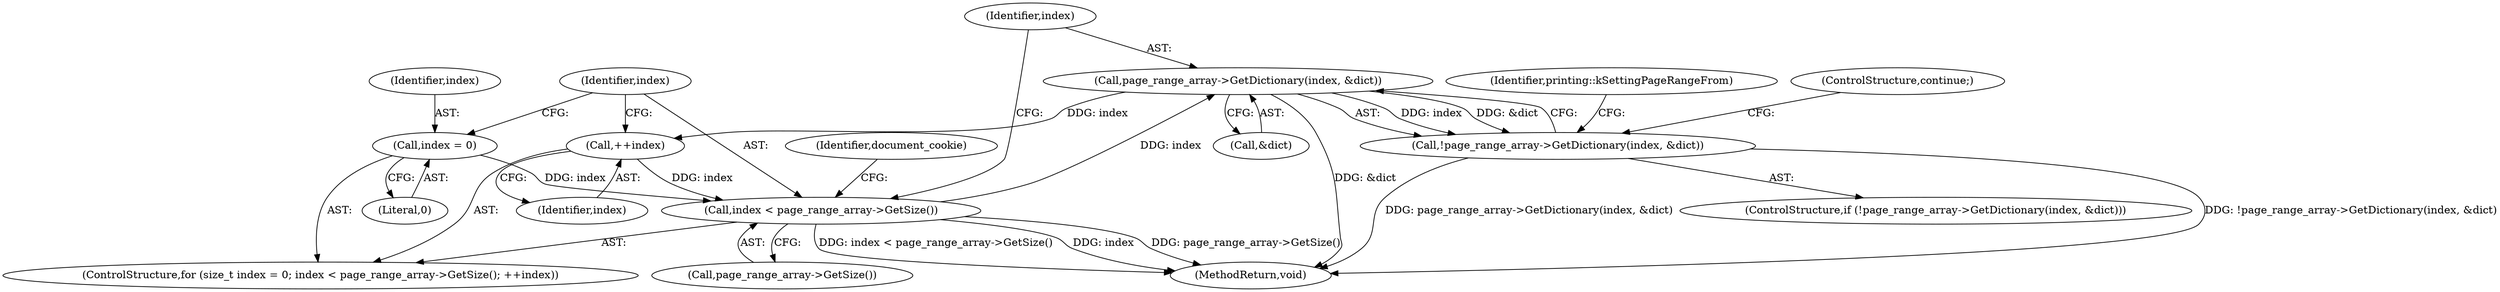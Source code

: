 digraph "0_Chrome_116d0963cadfbf55ef2ec3d13781987c4d80517a_34@pointer" {
"1000193" [label="(Call,page_range_array->GetDictionary(index, &dict))"];
"1000184" [label="(Call,index < page_range_array->GetSize())"];
"1000181" [label="(Call,index = 0)"];
"1000187" [label="(Call,++index)"];
"1000193" [label="(Call,page_range_array->GetDictionary(index, &dict))"];
"1000192" [label="(Call,!page_range_array->GetDictionary(index, &dict))"];
"1000185" [label="(Identifier,index)"];
"1000194" [label="(Identifier,index)"];
"1000179" [label="(ControlStructure,for (size_t index = 0; index < page_range_array->GetSize(); ++index))"];
"1000183" [label="(Literal,0)"];
"1000193" [label="(Call,page_range_array->GetDictionary(index, &dict))"];
"1000203" [label="(Identifier,printing::kSettingPageRangeFrom)"];
"1000197" [label="(ControlStructure,continue;)"];
"1000192" [label="(Call,!page_range_array->GetDictionary(index, &dict))"];
"1000186" [label="(Call,page_range_array->GetSize())"];
"1000229" [label="(Identifier,document_cookie)"];
"1000184" [label="(Call,index < page_range_array->GetSize())"];
"1000191" [label="(ControlStructure,if (!page_range_array->GetDictionary(index, &dict)))"];
"1000195" [label="(Call,&dict)"];
"1000187" [label="(Call,++index)"];
"1000182" [label="(Identifier,index)"];
"1000188" [label="(Identifier,index)"];
"1000181" [label="(Call,index = 0)"];
"1000233" [label="(MethodReturn,void)"];
"1000193" -> "1000192"  [label="AST: "];
"1000193" -> "1000195"  [label="CFG: "];
"1000194" -> "1000193"  [label="AST: "];
"1000195" -> "1000193"  [label="AST: "];
"1000192" -> "1000193"  [label="CFG: "];
"1000193" -> "1000233"  [label="DDG: &dict"];
"1000193" -> "1000187"  [label="DDG: index"];
"1000193" -> "1000192"  [label="DDG: index"];
"1000193" -> "1000192"  [label="DDG: &dict"];
"1000184" -> "1000193"  [label="DDG: index"];
"1000184" -> "1000179"  [label="AST: "];
"1000184" -> "1000186"  [label="CFG: "];
"1000185" -> "1000184"  [label="AST: "];
"1000186" -> "1000184"  [label="AST: "];
"1000194" -> "1000184"  [label="CFG: "];
"1000229" -> "1000184"  [label="CFG: "];
"1000184" -> "1000233"  [label="DDG: index"];
"1000184" -> "1000233"  [label="DDG: page_range_array->GetSize()"];
"1000184" -> "1000233"  [label="DDG: index < page_range_array->GetSize()"];
"1000181" -> "1000184"  [label="DDG: index"];
"1000187" -> "1000184"  [label="DDG: index"];
"1000181" -> "1000179"  [label="AST: "];
"1000181" -> "1000183"  [label="CFG: "];
"1000182" -> "1000181"  [label="AST: "];
"1000183" -> "1000181"  [label="AST: "];
"1000185" -> "1000181"  [label="CFG: "];
"1000187" -> "1000179"  [label="AST: "];
"1000187" -> "1000188"  [label="CFG: "];
"1000188" -> "1000187"  [label="AST: "];
"1000185" -> "1000187"  [label="CFG: "];
"1000192" -> "1000191"  [label="AST: "];
"1000197" -> "1000192"  [label="CFG: "];
"1000203" -> "1000192"  [label="CFG: "];
"1000192" -> "1000233"  [label="DDG: page_range_array->GetDictionary(index, &dict)"];
"1000192" -> "1000233"  [label="DDG: !page_range_array->GetDictionary(index, &dict)"];
}
